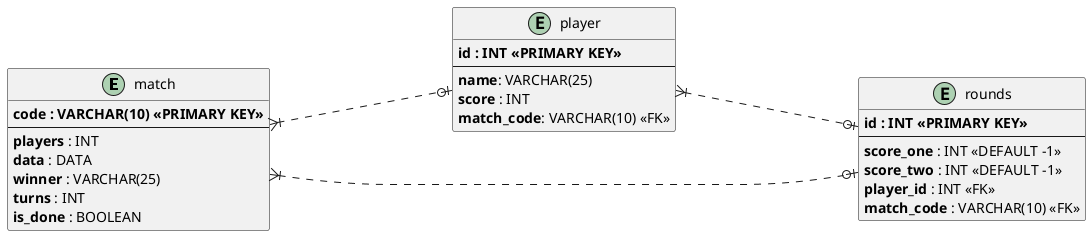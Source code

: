 @startuml
' hide the spot

' avoid problems with angled crows feet

left to right direction

skinparam ER {
    FontColor          white
    AttributeFontColor white
    FontSize           17
    AttributeFontSize  15
    AttributeFontname  Droid Sans Mono
    BackgroundColor    #527BC6
    BorderColor        black
    ArrowColor         black
}

entity "match" as e01 {
  **code : VARCHAR(10) <<PRIMARY KEY>>**
  --
  **players** : INT
  **data** : DATA
  **winner** : VARCHAR(25)
  **turns** : INT 
  **is_done** : BOOLEAN
}

entity "player" as e02 {
  **id : INT <<PRIMARY KEY>>**
  --
  **name**: VARCHAR(25)
  **score** : INT
  **match_code**: VARCHAR(10) <<FK>>
}

entity "rounds" as e03 {
  **id : INT <<PRIMARY KEY>>**
  --
  **score_one** : INT <<DEFAULT -1>>
  **score_two** : INT <<DEFAULT -1>>
  **player_id** : INT <<FK>>
  **match_code** : VARCHAR(10) <<FK>>
}

e01 }|--..o| e02
e01 }|--..o| e03
e02 }|--..o| e03
@enduml
